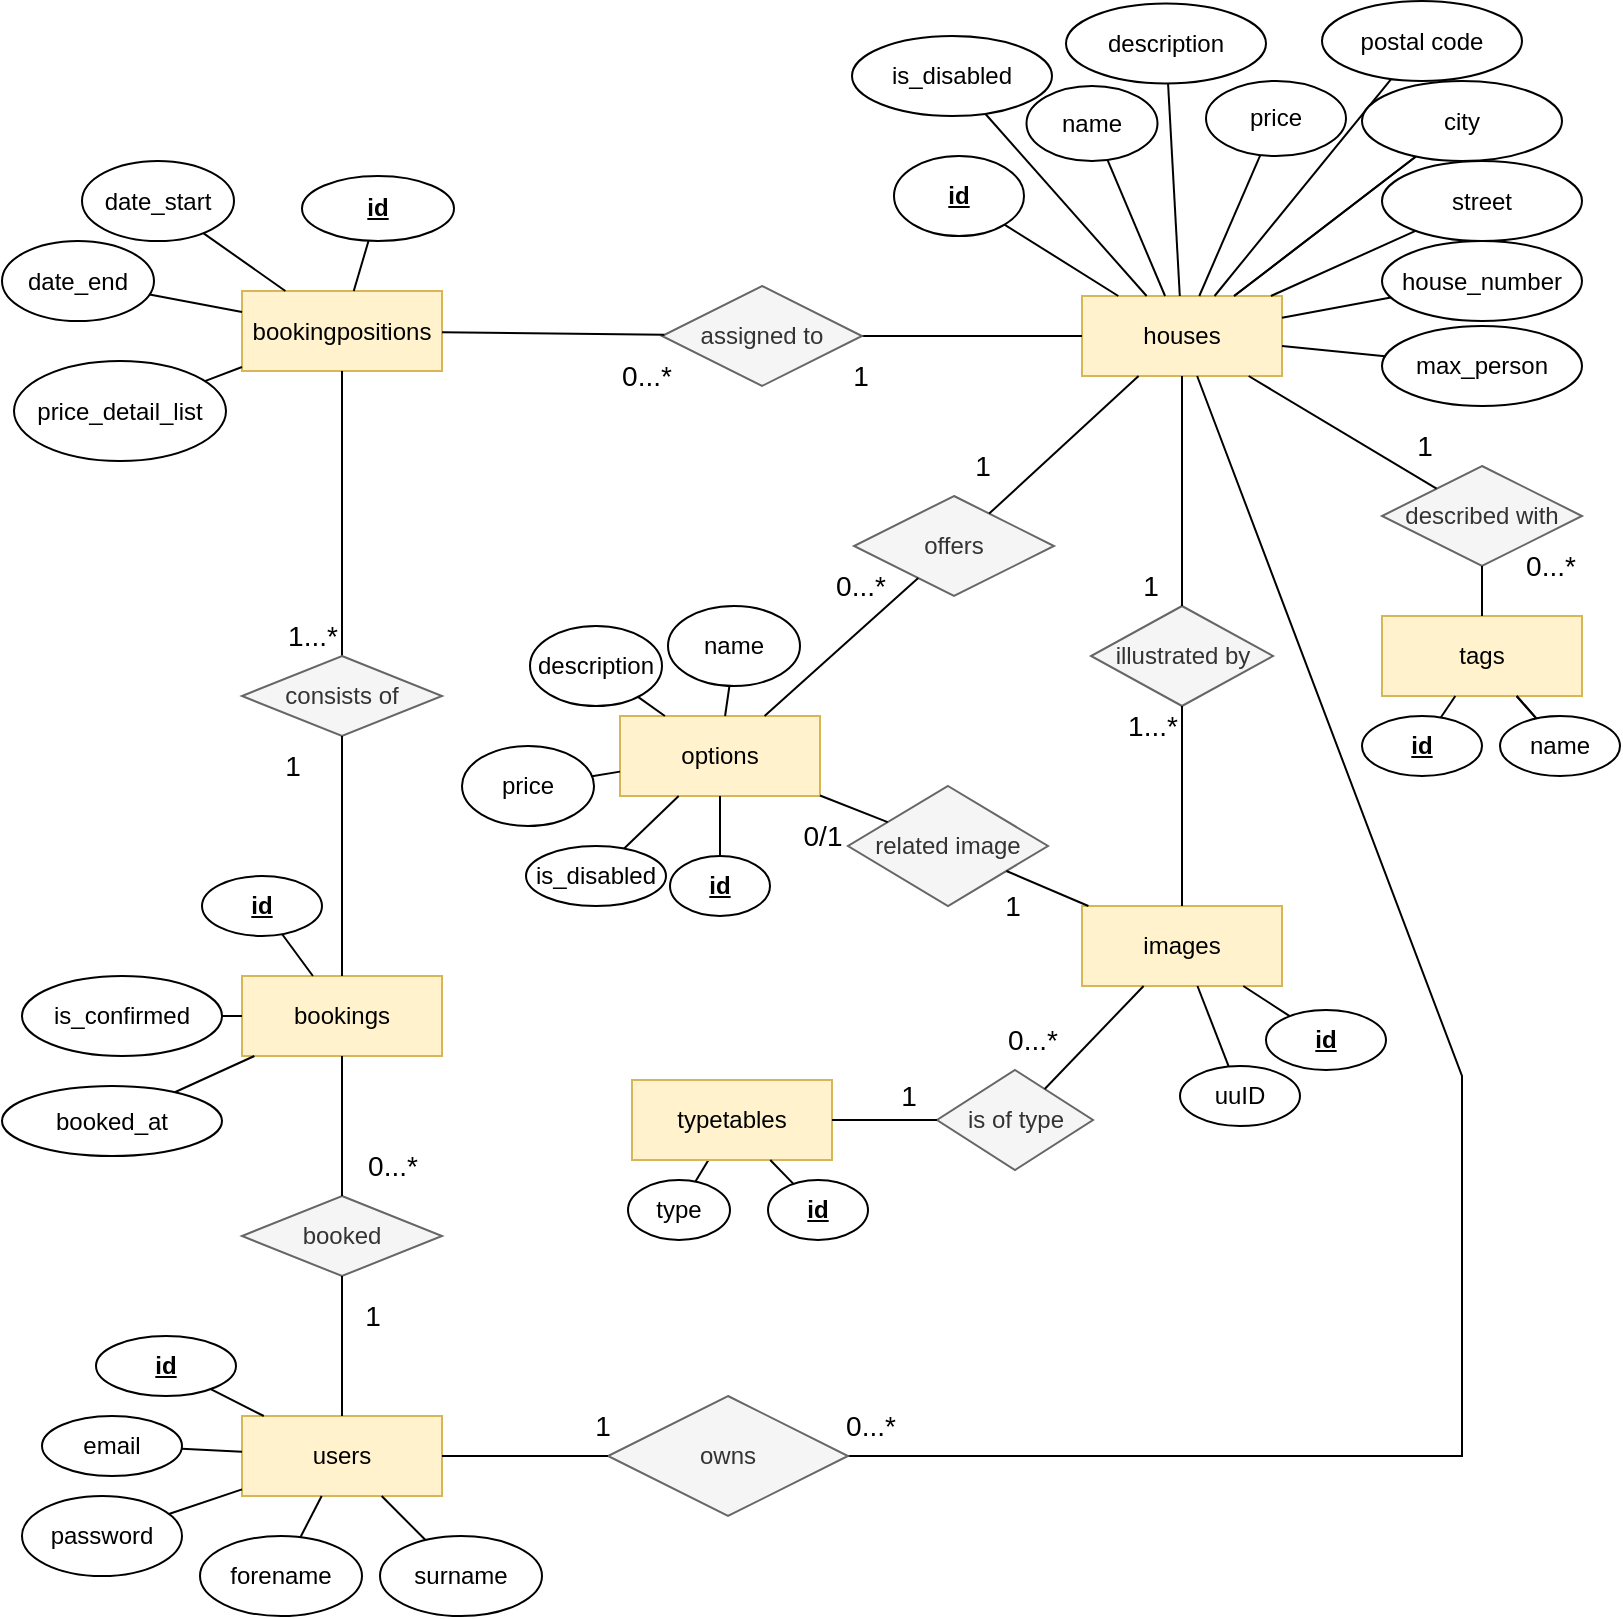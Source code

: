<mxfile version="22.1.2" type="device">
  <diagram name="Seite-1" id="OsifApjgYvvoh2VOSOsC">
    <mxGraphModel dx="1434" dy="836" grid="1" gridSize="10" guides="1" tooltips="1" connect="1" arrows="1" fold="1" page="1" pageScale="1" pageWidth="827" pageHeight="1169" math="0" shadow="0">
      <root>
        <mxCell id="0" />
        <mxCell id="1" parent="0" />
        <mxCell id="ab5W0s9qCHvpIZwfEwE3-1" value="users" style="whiteSpace=wrap;html=1;align=center;fillColor=#fff2cc;strokeColor=#d6b656;" parent="1" vertex="1">
          <mxGeometry x="130" y="730" width="100" height="40" as="geometry" />
        </mxCell>
        <mxCell id="ab5W0s9qCHvpIZwfEwE3-3" style="rounded=0;orthogonalLoop=1;jettySize=auto;html=1;endArrow=none;endFill=0;" parent="1" source="ab5W0s9qCHvpIZwfEwE3-2" target="ab5W0s9qCHvpIZwfEwE3-1" edge="1">
          <mxGeometry relative="1" as="geometry" />
        </mxCell>
        <mxCell id="ab5W0s9qCHvpIZwfEwE3-2" value="&lt;b&gt;&lt;u&gt;id&lt;br&gt;&lt;/u&gt;&lt;/b&gt;" style="ellipse;whiteSpace=wrap;html=1;align=center;" parent="1" vertex="1">
          <mxGeometry x="57" y="690" width="70" height="30" as="geometry" />
        </mxCell>
        <mxCell id="ab5W0s9qCHvpIZwfEwE3-4" style="rounded=0;orthogonalLoop=1;jettySize=auto;html=1;endArrow=none;endFill=0;" parent="1" source="ab5W0s9qCHvpIZwfEwE3-5" target="ab5W0s9qCHvpIZwfEwE3-1" edge="1">
          <mxGeometry relative="1" as="geometry">
            <mxPoint x="306" y="710" as="targetPoint" />
          </mxGeometry>
        </mxCell>
        <mxCell id="ab5W0s9qCHvpIZwfEwE3-5" value="email" style="ellipse;whiteSpace=wrap;html=1;align=center;" parent="1" vertex="1">
          <mxGeometry x="30" y="730" width="70" height="30" as="geometry" />
        </mxCell>
        <mxCell id="ab5W0s9qCHvpIZwfEwE3-8" style="rounded=0;orthogonalLoop=1;jettySize=auto;html=1;endArrow=none;endFill=0;" parent="1" source="ab5W0s9qCHvpIZwfEwE3-9" target="ab5W0s9qCHvpIZwfEwE3-1" edge="1">
          <mxGeometry relative="1" as="geometry">
            <mxPoint x="240" y="670" as="targetPoint" />
          </mxGeometry>
        </mxCell>
        <mxCell id="ab5W0s9qCHvpIZwfEwE3-9" value="password" style="ellipse;whiteSpace=wrap;html=1;align=center;" parent="1" vertex="1">
          <mxGeometry x="20" y="770" width="80" height="40" as="geometry" />
        </mxCell>
        <mxCell id="ab5W0s9qCHvpIZwfEwE3-10" style="rounded=0;orthogonalLoop=1;jettySize=auto;html=1;endArrow=none;endFill=0;" parent="1" source="ab5W0s9qCHvpIZwfEwE3-11" target="ab5W0s9qCHvpIZwfEwE3-1" edge="1">
          <mxGeometry relative="1" as="geometry">
            <mxPoint x="217" y="640" as="targetPoint" />
          </mxGeometry>
        </mxCell>
        <mxCell id="ab5W0s9qCHvpIZwfEwE3-11" value="forename" style="ellipse;whiteSpace=wrap;html=1;align=center;" parent="1" vertex="1">
          <mxGeometry x="109" y="790" width="81" height="40" as="geometry" />
        </mxCell>
        <mxCell id="ab5W0s9qCHvpIZwfEwE3-12" style="rounded=0;orthogonalLoop=1;jettySize=auto;html=1;endArrow=none;endFill=0;" parent="1" source="ab5W0s9qCHvpIZwfEwE3-13" target="ab5W0s9qCHvpIZwfEwE3-1" edge="1">
          <mxGeometry relative="1" as="geometry">
            <mxPoint x="117" y="640" as="targetPoint" />
          </mxGeometry>
        </mxCell>
        <mxCell id="ab5W0s9qCHvpIZwfEwE3-13" value="surname" style="ellipse;whiteSpace=wrap;html=1;align=center;" parent="1" vertex="1">
          <mxGeometry x="199" y="790" width="81" height="40" as="geometry" />
        </mxCell>
        <mxCell id="ab5W0s9qCHvpIZwfEwE3-16" value="tags" style="whiteSpace=wrap;html=1;align=center;fillColor=#fff2cc;strokeColor=#d6b656;" parent="1" vertex="1">
          <mxGeometry x="700" y="330" width="100" height="40" as="geometry" />
        </mxCell>
        <mxCell id="ab5W0s9qCHvpIZwfEwE3-17" style="rounded=0;orthogonalLoop=1;jettySize=auto;html=1;endArrow=none;endFill=0;" parent="1" source="ab5W0s9qCHvpIZwfEwE3-18" target="ab5W0s9qCHvpIZwfEwE3-16" edge="1">
          <mxGeometry relative="1" as="geometry">
            <mxPoint x="678.333" y="270" as="targetPoint" />
          </mxGeometry>
        </mxCell>
        <mxCell id="ab5W0s9qCHvpIZwfEwE3-18" value="&lt;b&gt;&lt;u&gt;id&lt;/u&gt;&lt;/b&gt;" style="ellipse;whiteSpace=wrap;html=1;align=center;" parent="1" vertex="1">
          <mxGeometry x="690" y="380" width="60" height="30" as="geometry" />
        </mxCell>
        <mxCell id="ab5W0s9qCHvpIZwfEwE3-21" style="rounded=0;orthogonalLoop=1;jettySize=auto;html=1;endArrow=none;endFill=0;" parent="1" source="ab5W0s9qCHvpIZwfEwE3-22" target="ab5W0s9qCHvpIZwfEwE3-16" edge="1">
          <mxGeometry relative="1" as="geometry">
            <mxPoint x="682" y="470" as="targetPoint" />
          </mxGeometry>
        </mxCell>
        <mxCell id="ab5W0s9qCHvpIZwfEwE3-23" value="bookings" style="whiteSpace=wrap;html=1;align=center;fillColor=#fff2cc;strokeColor=#d6b656;" parent="1" vertex="1">
          <mxGeometry x="130" y="510" width="100" height="40" as="geometry" />
        </mxCell>
        <mxCell id="ab5W0s9qCHvpIZwfEwE3-24" value="bookingpositions" style="whiteSpace=wrap;html=1;align=center;fillColor=#fff2cc;strokeColor=#d6b656;" parent="1" vertex="1">
          <mxGeometry x="130" y="167.5" width="100" height="40" as="geometry" />
        </mxCell>
        <mxCell id="ab5W0s9qCHvpIZwfEwE3-25" style="rounded=0;orthogonalLoop=1;jettySize=auto;html=1;endArrow=none;endFill=0;" parent="1" source="ab5W0s9qCHvpIZwfEwE3-26" target="ab5W0s9qCHvpIZwfEwE3-24" edge="1">
          <mxGeometry relative="1" as="geometry">
            <mxPoint x="50" y="187.5" as="targetPoint" />
          </mxGeometry>
        </mxCell>
        <mxCell id="ab5W0s9qCHvpIZwfEwE3-26" value="&lt;b&gt;&lt;u&gt;id&lt;/u&gt;&lt;/b&gt;" style="ellipse;whiteSpace=wrap;html=1;align=center;" parent="1" vertex="1">
          <mxGeometry x="160" y="110" width="76" height="32.5" as="geometry" />
        </mxCell>
        <mxCell id="ab5W0s9qCHvpIZwfEwE3-29" value="houses" style="whiteSpace=wrap;html=1;align=center;fillColor=#fff2cc;strokeColor=#d6b656;" parent="1" vertex="1">
          <mxGeometry x="550" y="170" width="100" height="40" as="geometry" />
        </mxCell>
        <mxCell id="ab5W0s9qCHvpIZwfEwE3-32" style="rounded=0;orthogonalLoop=1;jettySize=auto;html=1;endArrow=none;endFill=0;" parent="1" source="ab5W0s9qCHvpIZwfEwE3-33" target="ab5W0s9qCHvpIZwfEwE3-24" edge="1">
          <mxGeometry relative="1" as="geometry">
            <mxPoint x="264" y="97.5" as="targetPoint" />
          </mxGeometry>
        </mxCell>
        <mxCell id="ab5W0s9qCHvpIZwfEwE3-33" value="date_start" style="ellipse;whiteSpace=wrap;html=1;align=center;" parent="1" vertex="1">
          <mxGeometry x="50" y="102.5" width="76" height="40" as="geometry" />
        </mxCell>
        <mxCell id="ab5W0s9qCHvpIZwfEwE3-34" style="rounded=0;orthogonalLoop=1;jettySize=auto;html=1;endArrow=none;endFill=0;" parent="1" source="ab5W0s9qCHvpIZwfEwE3-35" target="ab5W0s9qCHvpIZwfEwE3-24" edge="1">
          <mxGeometry relative="1" as="geometry">
            <mxPoint x="204" y="37.5" as="targetPoint" />
          </mxGeometry>
        </mxCell>
        <mxCell id="ab5W0s9qCHvpIZwfEwE3-35" value="date_end" style="ellipse;whiteSpace=wrap;html=1;align=center;" parent="1" vertex="1">
          <mxGeometry x="10" y="142.5" width="76" height="40" as="geometry" />
        </mxCell>
        <mxCell id="ab5W0s9qCHvpIZwfEwE3-36" style="rounded=0;orthogonalLoop=1;jettySize=auto;html=1;endArrow=none;endFill=0;" parent="1" source="ab5W0s9qCHvpIZwfEwE3-37" target="ab5W0s9qCHvpIZwfEwE3-29" edge="1">
          <mxGeometry relative="1" as="geometry">
            <mxPoint x="551" y="325" as="targetPoint" />
          </mxGeometry>
        </mxCell>
        <mxCell id="ab5W0s9qCHvpIZwfEwE3-37" value="&lt;b&gt;&lt;u&gt;id&lt;/u&gt;&lt;/b&gt;" style="ellipse;whiteSpace=wrap;html=1;align=center;" parent="1" vertex="1">
          <mxGeometry x="456" y="100" width="65" height="40" as="geometry" />
        </mxCell>
        <mxCell id="ab5W0s9qCHvpIZwfEwE3-38" style="rounded=0;orthogonalLoop=1;jettySize=auto;html=1;endArrow=none;endFill=0;" parent="1" source="ab5W0s9qCHvpIZwfEwE3-39" target="ab5W0s9qCHvpIZwfEwE3-29" edge="1">
          <mxGeometry relative="1" as="geometry">
            <mxPoint x="571" y="317.5" as="targetPoint" />
          </mxGeometry>
        </mxCell>
        <mxCell id="ab5W0s9qCHvpIZwfEwE3-39" value="description" style="ellipse;whiteSpace=wrap;html=1;align=center;" parent="1" vertex="1">
          <mxGeometry x="542" y="23.75" width="100" height="40" as="geometry" />
        </mxCell>
        <mxCell id="ab5W0s9qCHvpIZwfEwE3-40" style="rounded=0;orthogonalLoop=1;jettySize=auto;html=1;endArrow=none;endFill=0;" parent="1" source="ab5W0s9qCHvpIZwfEwE3-41" target="ab5W0s9qCHvpIZwfEwE3-29" edge="1">
          <mxGeometry relative="1" as="geometry">
            <mxPoint x="610" y="305" as="targetPoint" />
          </mxGeometry>
        </mxCell>
        <mxCell id="ab5W0s9qCHvpIZwfEwE3-41" value="price" style="ellipse;whiteSpace=wrap;html=1;align=center;" parent="1" vertex="1">
          <mxGeometry x="612" y="62.5" width="70" height="37.5" as="geometry" />
        </mxCell>
        <mxCell id="ab5W0s9qCHvpIZwfEwE3-42" style="rounded=0;orthogonalLoop=1;jettySize=auto;html=1;endArrow=none;endFill=0;" parent="1" source="ab5W0s9qCHvpIZwfEwE3-43" target="ab5W0s9qCHvpIZwfEwE3-29" edge="1">
          <mxGeometry relative="1" as="geometry">
            <mxPoint x="660" y="305" as="targetPoint" />
          </mxGeometry>
        </mxCell>
        <mxCell id="ab5W0s9qCHvpIZwfEwE3-53" style="rounded=0;orthogonalLoop=1;jettySize=auto;html=1;endArrow=none;endFill=0;" parent="1" source="ab5W0s9qCHvpIZwfEwE3-44" target="ab5W0s9qCHvpIZwfEwE3-29" edge="1">
          <mxGeometry relative="1" as="geometry">
            <Array as="points">
              <mxPoint x="740" y="750" />
              <mxPoint x="740" y="560" />
            </Array>
          </mxGeometry>
        </mxCell>
        <mxCell id="ab5W0s9qCHvpIZwfEwE3-44" value="owns" style="shape=rhombus;perimeter=rhombusPerimeter;whiteSpace=wrap;html=1;align=center;fillColor=#f5f5f5;strokeColor=#666666;fontColor=#333333;" parent="1" vertex="1">
          <mxGeometry x="313" y="720" width="120" height="60" as="geometry" />
        </mxCell>
        <mxCell id="ab5W0s9qCHvpIZwfEwE3-45" style="rounded=0;orthogonalLoop=1;jettySize=auto;html=1;endArrow=none;endFill=0;" parent="1" source="ab5W0s9qCHvpIZwfEwE3-46" target="ab5W0s9qCHvpIZwfEwE3-29" edge="1">
          <mxGeometry relative="1" as="geometry">
            <mxPoint x="630" y="330" as="targetPoint" />
          </mxGeometry>
        </mxCell>
        <mxCell id="ab5W0s9qCHvpIZwfEwE3-46" value="street" style="ellipse;whiteSpace=wrap;html=1;align=center;" parent="1" vertex="1">
          <mxGeometry x="700" y="102.5" width="100" height="40" as="geometry" />
        </mxCell>
        <mxCell id="ab5W0s9qCHvpIZwfEwE3-47" style="rounded=0;orthogonalLoop=1;jettySize=auto;html=1;endArrow=none;endFill=0;" parent="1" source="ab5W0s9qCHvpIZwfEwE3-43" target="ab5W0s9qCHvpIZwfEwE3-29" edge="1">
          <mxGeometry relative="1" as="geometry">
            <mxPoint x="570" y="350" as="targetPoint" />
          </mxGeometry>
        </mxCell>
        <mxCell id="ab5W0s9qCHvpIZwfEwE3-48" value="house_number" style="ellipse;whiteSpace=wrap;html=1;align=center;" parent="1" vertex="1">
          <mxGeometry x="700" y="142.5" width="100" height="40" as="geometry" />
        </mxCell>
        <mxCell id="ab5W0s9qCHvpIZwfEwE3-49" style="rounded=0;orthogonalLoop=1;jettySize=auto;html=1;endArrow=none;endFill=0;" parent="1" source="ab5W0s9qCHvpIZwfEwE3-50" target="ab5W0s9qCHvpIZwfEwE3-29" edge="1">
          <mxGeometry relative="1" as="geometry">
            <mxPoint x="520" y="320" as="targetPoint" />
          </mxGeometry>
        </mxCell>
        <mxCell id="ab5W0s9qCHvpIZwfEwE3-50" value="postal code" style="ellipse;whiteSpace=wrap;html=1;align=center;" parent="1" vertex="1">
          <mxGeometry x="670" y="22.5" width="100" height="40" as="geometry" />
        </mxCell>
        <mxCell id="ab5W0s9qCHvpIZwfEwE3-51" style="rounded=0;orthogonalLoop=1;jettySize=auto;html=1;endArrow=none;endFill=0;" parent="1" source="ab5W0s9qCHvpIZwfEwE3-52" target="ab5W0s9qCHvpIZwfEwE3-29" edge="1">
          <mxGeometry relative="1" as="geometry">
            <mxPoint x="660" y="130" as="targetPoint" />
          </mxGeometry>
        </mxCell>
        <mxCell id="ab5W0s9qCHvpIZwfEwE3-52" value="name" style="ellipse;whiteSpace=wrap;html=1;align=center;" parent="1" vertex="1">
          <mxGeometry x="522.25" y="65" width="65.5" height="37.5" as="geometry" />
        </mxCell>
        <mxCell id="ab5W0s9qCHvpIZwfEwE3-54" style="rounded=0;orthogonalLoop=1;jettySize=auto;html=1;endArrow=none;endFill=0;" parent="1" source="ab5W0s9qCHvpIZwfEwE3-1" target="ab5W0s9qCHvpIZwfEwE3-44" edge="1">
          <mxGeometry relative="1" as="geometry">
            <mxPoint x="314" y="749" as="sourcePoint" />
            <mxPoint x="438" y="610" as="targetPoint" />
          </mxGeometry>
        </mxCell>
        <mxCell id="ab5W0s9qCHvpIZwfEwE3-56" style="rounded=0;orthogonalLoop=1;jettySize=auto;html=1;endArrow=none;endFill=0;" parent="1" source="ab5W0s9qCHvpIZwfEwE3-55" target="ab5W0s9qCHvpIZwfEwE3-29" edge="1">
          <mxGeometry relative="1" as="geometry" />
        </mxCell>
        <mxCell id="ab5W0s9qCHvpIZwfEwE3-55" value="assigned to" style="shape=rhombus;perimeter=rhombusPerimeter;whiteSpace=wrap;html=1;align=center;fillColor=#f5f5f5;strokeColor=#666666;fontColor=#333333;" parent="1" vertex="1">
          <mxGeometry x="340" y="165" width="100" height="50" as="geometry" />
        </mxCell>
        <mxCell id="ab5W0s9qCHvpIZwfEwE3-57" style="rounded=0;orthogonalLoop=1;jettySize=auto;html=1;endArrow=none;endFill=0;" parent="1" source="ab5W0s9qCHvpIZwfEwE3-24" target="ab5W0s9qCHvpIZwfEwE3-55" edge="1">
          <mxGeometry relative="1" as="geometry">
            <mxPoint x="-96" y="330" as="sourcePoint" />
            <mxPoint x="191" y="195" as="targetPoint" />
          </mxGeometry>
        </mxCell>
        <mxCell id="ab5W0s9qCHvpIZwfEwE3-58" value="described with" style="shape=rhombus;perimeter=rhombusPerimeter;whiteSpace=wrap;html=1;align=center;fillColor=#f5f5f5;fontColor=#333333;strokeColor=#666666;" parent="1" vertex="1">
          <mxGeometry x="700" y="255" width="100" height="50" as="geometry" />
        </mxCell>
        <mxCell id="ab5W0s9qCHvpIZwfEwE3-59" style="rounded=0;orthogonalLoop=1;jettySize=auto;html=1;endArrow=none;endFill=0;" parent="1" source="ab5W0s9qCHvpIZwfEwE3-58" target="ab5W0s9qCHvpIZwfEwE3-29" edge="1">
          <mxGeometry relative="1" as="geometry">
            <mxPoint x="494.5" y="432" as="sourcePoint" />
            <mxPoint x="505.5" y="330" as="targetPoint" />
          </mxGeometry>
        </mxCell>
        <mxCell id="ab5W0s9qCHvpIZwfEwE3-60" style="rounded=0;orthogonalLoop=1;jettySize=auto;html=1;endArrow=none;endFill=0;" parent="1" source="ab5W0s9qCHvpIZwfEwE3-58" target="ab5W0s9qCHvpIZwfEwE3-16" edge="1">
          <mxGeometry relative="1" as="geometry">
            <mxPoint x="657" y="287" as="sourcePoint" />
            <mxPoint x="631" y="240" as="targetPoint" />
          </mxGeometry>
        </mxCell>
        <mxCell id="ab5W0s9qCHvpIZwfEwE3-61" value="" style="rounded=0;orthogonalLoop=1;jettySize=auto;html=1;endArrow=none;endFill=0;" parent="1" source="ab5W0s9qCHvpIZwfEwE3-48" target="ab5W0s9qCHvpIZwfEwE3-29" edge="1">
          <mxGeometry relative="1" as="geometry">
            <mxPoint x="629" y="190" as="targetPoint" />
            <mxPoint x="733" y="79" as="sourcePoint" />
          </mxGeometry>
        </mxCell>
        <mxCell id="ab5W0s9qCHvpIZwfEwE3-43" value="city" style="ellipse;whiteSpace=wrap;html=1;align=center;" parent="1" vertex="1">
          <mxGeometry x="690" y="62.5" width="100" height="40" as="geometry" />
        </mxCell>
        <mxCell id="ab5W0s9qCHvpIZwfEwE3-63" style="rounded=0;orthogonalLoop=1;jettySize=auto;html=1;endArrow=none;endFill=0;" parent="1" source="ab5W0s9qCHvpIZwfEwE3-62" target="ab5W0s9qCHvpIZwfEwE3-24" edge="1">
          <mxGeometry relative="1" as="geometry" />
        </mxCell>
        <mxCell id="ab5W0s9qCHvpIZwfEwE3-62" value="consists of" style="shape=rhombus;perimeter=rhombusPerimeter;whiteSpace=wrap;html=1;align=center;fillColor=#f5f5f5;strokeColor=#666666;fontColor=#333333;" parent="1" vertex="1">
          <mxGeometry x="130" y="350" width="100" height="40" as="geometry" />
        </mxCell>
        <mxCell id="ab5W0s9qCHvpIZwfEwE3-64" style="rounded=0;orthogonalLoop=1;jettySize=auto;html=1;endArrow=none;endFill=0;" parent="1" source="ab5W0s9qCHvpIZwfEwE3-23" target="ab5W0s9qCHvpIZwfEwE3-62" edge="1">
          <mxGeometry relative="1" as="geometry">
            <mxPoint x="183" y="143" as="sourcePoint" />
            <mxPoint x="159" y="48" as="targetPoint" />
          </mxGeometry>
        </mxCell>
        <mxCell id="ab5W0s9qCHvpIZwfEwE3-65" style="rounded=0;orthogonalLoop=1;jettySize=auto;html=1;endArrow=none;endFill=0;" parent="1" source="ab5W0s9qCHvpIZwfEwE3-81" target="ab5W0s9qCHvpIZwfEwE3-23" edge="1">
          <mxGeometry relative="1" as="geometry">
            <mxPoint x="13" y="238" as="targetPoint" />
            <mxPoint x="150.09" y="489.126" as="sourcePoint" />
          </mxGeometry>
        </mxCell>
        <mxCell id="ab5W0s9qCHvpIZwfEwE3-67" value="booked" style="shape=rhombus;perimeter=rhombusPerimeter;whiteSpace=wrap;html=1;align=center;fillColor=#f5f5f5;strokeColor=#666666;fontColor=#333333;" parent="1" vertex="1">
          <mxGeometry x="130" y="620" width="100" height="40" as="geometry" />
        </mxCell>
        <mxCell id="ab5W0s9qCHvpIZwfEwE3-69" style="rounded=0;orthogonalLoop=1;jettySize=auto;html=1;endArrow=none;endFill=0;" parent="1" source="ab5W0s9qCHvpIZwfEwE3-23" target="ab5W0s9qCHvpIZwfEwE3-67" edge="1">
          <mxGeometry relative="1" as="geometry">
            <mxPoint x="180" y="360" as="sourcePoint" />
            <mxPoint x="218" y="284" as="targetPoint" />
          </mxGeometry>
        </mxCell>
        <mxCell id="ab5W0s9qCHvpIZwfEwE3-70" style="rounded=0;orthogonalLoop=1;jettySize=auto;html=1;endArrow=none;endFill=0;" parent="1" source="ab5W0s9qCHvpIZwfEwE3-1" target="ab5W0s9qCHvpIZwfEwE3-67" edge="1">
          <mxGeometry relative="1" as="geometry">
            <mxPoint x="168" y="270" as="sourcePoint" />
            <mxPoint x="153" y="412" as="targetPoint" />
          </mxGeometry>
        </mxCell>
        <mxCell id="ab5W0s9qCHvpIZwfEwE3-81" value="&lt;b&gt;&lt;u&gt;id&lt;/u&gt;&lt;/b&gt;" style="ellipse;whiteSpace=wrap;html=1;align=center;" parent="1" vertex="1">
          <mxGeometry x="110" y="460" width="60" height="30" as="geometry" />
        </mxCell>
        <mxCell id="ab5W0s9qCHvpIZwfEwE3-82" value="images" style="whiteSpace=wrap;html=1;align=center;fillColor=#fff2cc;strokeColor=#d6b656;" parent="1" vertex="1">
          <mxGeometry x="550" y="475" width="100" height="40" as="geometry" />
        </mxCell>
        <mxCell id="ab5W0s9qCHvpIZwfEwE3-83" style="rounded=0;orthogonalLoop=1;jettySize=auto;html=1;endArrow=none;endFill=0;" parent="1" source="ab5W0s9qCHvpIZwfEwE3-84" target="ab5W0s9qCHvpIZwfEwE3-82" edge="1">
          <mxGeometry relative="1" as="geometry">
            <mxPoint x="374" y="250" as="targetPoint" />
            <mxPoint x="359.09" y="229.126" as="sourcePoint" />
          </mxGeometry>
        </mxCell>
        <mxCell id="ab5W0s9qCHvpIZwfEwE3-84" value="&lt;b&gt;&lt;u&gt;id&lt;/u&gt;&lt;/b&gt;" style="ellipse;whiteSpace=wrap;html=1;align=center;" parent="1" vertex="1">
          <mxGeometry x="642" y="527" width="60" height="30" as="geometry" />
        </mxCell>
        <mxCell id="ab5W0s9qCHvpIZwfEwE3-89" value="illustrated by" style="shape=rhombus;perimeter=rhombusPerimeter;whiteSpace=wrap;html=1;align=center;fillColor=#f5f5f5;strokeColor=#666666;fontColor=#333333;" parent="1" vertex="1">
          <mxGeometry x="554.5" y="325" width="91" height="50" as="geometry" />
        </mxCell>
        <mxCell id="ab5W0s9qCHvpIZwfEwE3-90" style="rounded=0;orthogonalLoop=1;jettySize=auto;html=1;endArrow=none;endFill=0;" parent="1" source="ab5W0s9qCHvpIZwfEwE3-89" target="ab5W0s9qCHvpIZwfEwE3-29" edge="1">
          <mxGeometry relative="1" as="geometry">
            <mxPoint x="230" y="610" as="sourcePoint" />
            <mxPoint x="230" y="490" as="targetPoint" />
          </mxGeometry>
        </mxCell>
        <mxCell id="ab5W0s9qCHvpIZwfEwE3-91" style="rounded=0;orthogonalLoop=1;jettySize=auto;html=1;endArrow=none;endFill=0;" parent="1" source="ab5W0s9qCHvpIZwfEwE3-82" target="ab5W0s9qCHvpIZwfEwE3-89" edge="1">
          <mxGeometry relative="1" as="geometry">
            <mxPoint x="239" y="650" as="sourcePoint" />
            <mxPoint x="239" y="530" as="targetPoint" />
          </mxGeometry>
        </mxCell>
        <mxCell id="ab5W0s9qCHvpIZwfEwE3-92" style="rounded=0;orthogonalLoop=1;jettySize=auto;html=1;endArrow=none;endFill=0;" parent="1" source="ab5W0s9qCHvpIZwfEwE3-93" target="ab5W0s9qCHvpIZwfEwE3-23" edge="1">
          <mxGeometry relative="1" as="geometry">
            <mxPoint x="84" y="64.5" as="targetPoint" />
          </mxGeometry>
        </mxCell>
        <mxCell id="ab5W0s9qCHvpIZwfEwE3-93" value="is_confirmed" style="ellipse;whiteSpace=wrap;html=1;align=center;" parent="1" vertex="1">
          <mxGeometry x="20" y="510" width="100" height="40" as="geometry" />
        </mxCell>
        <mxCell id="ab5W0s9qCHvpIZwfEwE3-94" style="rounded=0;orthogonalLoop=1;jettySize=auto;html=1;endArrow=none;endFill=0;" parent="1" source="ab5W0s9qCHvpIZwfEwE3-22" target="ab5W0s9qCHvpIZwfEwE3-16" edge="1">
          <mxGeometry relative="1" as="geometry">
            <mxPoint x="758" y="470" as="targetPoint" />
          </mxGeometry>
        </mxCell>
        <mxCell id="ab5W0s9qCHvpIZwfEwE3-22" value="name" style="ellipse;whiteSpace=wrap;html=1;align=center;" parent="1" vertex="1">
          <mxGeometry x="759" y="380" width="60" height="30" as="geometry" />
        </mxCell>
        <mxCell id="ab5W0s9qCHvpIZwfEwE3-106" style="rounded=0;orthogonalLoop=1;jettySize=auto;html=1;endArrow=none;endFill=0;" parent="1" source="ab5W0s9qCHvpIZwfEwE3-107" target="ab5W0s9qCHvpIZwfEwE3-23" edge="1">
          <mxGeometry relative="1" as="geometry">
            <mxPoint x="102" y="87" as="targetPoint" />
          </mxGeometry>
        </mxCell>
        <mxCell id="ab5W0s9qCHvpIZwfEwE3-107" value="booked_at" style="ellipse;whiteSpace=wrap;html=1;align=center;" parent="1" vertex="1">
          <mxGeometry x="10" y="565" width="110" height="35" as="geometry" />
        </mxCell>
        <mxCell id="ab5W0s9qCHvpIZwfEwE3-112" value="is_disabled" style="ellipse;whiteSpace=wrap;html=1;align=center;" parent="1" vertex="1">
          <mxGeometry x="435" y="40" width="100" height="40" as="geometry" />
        </mxCell>
        <mxCell id="ab5W0s9qCHvpIZwfEwE3-113" value="" style="rounded=0;orthogonalLoop=1;jettySize=auto;html=1;endArrow=none;endFill=0;" parent="1" source="ab5W0s9qCHvpIZwfEwE3-112" target="ab5W0s9qCHvpIZwfEwE3-29" edge="1">
          <mxGeometry relative="1" as="geometry">
            <mxPoint x="665" y="238.5" as="targetPoint" />
            <mxPoint x="748" y="136.5" as="sourcePoint" />
          </mxGeometry>
        </mxCell>
        <mxCell id="3T7cJo7FmOZhtldxoi6--1" value="options" style="whiteSpace=wrap;html=1;align=center;fillColor=#fff2cc;strokeColor=#d6b656;" parent="1" vertex="1">
          <mxGeometry x="319" y="380" width="100" height="40" as="geometry" />
        </mxCell>
        <mxCell id="3T7cJo7FmOZhtldxoi6--2" value="is_disabled" style="ellipse;whiteSpace=wrap;html=1;align=center;" parent="1" vertex="1">
          <mxGeometry x="272" y="445" width="70" height="30" as="geometry" />
        </mxCell>
        <mxCell id="3T7cJo7FmOZhtldxoi6--3" value="" style="rounded=0;orthogonalLoop=1;jettySize=auto;html=1;endArrow=none;endFill=0;" parent="1" source="3T7cJo7FmOZhtldxoi6--2" target="3T7cJo7FmOZhtldxoi6--1" edge="1">
          <mxGeometry relative="1" as="geometry">
            <mxPoint x="273" y="565" as="targetPoint" />
            <mxPoint x="381" y="525" as="sourcePoint" />
          </mxGeometry>
        </mxCell>
        <mxCell id="3T7cJo7FmOZhtldxoi6--10" style="rounded=0;orthogonalLoop=1;jettySize=auto;html=1;endArrow=none;endFill=0;" parent="1" source="3T7cJo7FmOZhtldxoi6--11" target="ab5W0s9qCHvpIZwfEwE3-24" edge="1">
          <mxGeometry relative="1" as="geometry">
            <mxPoint x="213" y="320" as="targetPoint" />
          </mxGeometry>
        </mxCell>
        <mxCell id="3T7cJo7FmOZhtldxoi6--11" value="price_detail_list" style="ellipse;whiteSpace=wrap;html=1;align=center;" parent="1" vertex="1">
          <mxGeometry x="16" y="202.5" width="106" height="50" as="geometry" />
        </mxCell>
        <mxCell id="3T7cJo7FmOZhtldxoi6--13" style="rounded=0;orthogonalLoop=1;jettySize=auto;html=1;endArrow=none;endFill=0;" parent="1" source="3T7cJo7FmOZhtldxoi6--12" target="3T7cJo7FmOZhtldxoi6--21" edge="1">
          <mxGeometry relative="1" as="geometry" />
        </mxCell>
        <mxCell id="3T7cJo7FmOZhtldxoi6--12" value="type" style="ellipse;whiteSpace=wrap;html=1;align=center;" parent="1" vertex="1">
          <mxGeometry x="323" y="612" width="51" height="30" as="geometry" />
        </mxCell>
        <mxCell id="3T7cJo7FmOZhtldxoi6--16" style="rounded=0;orthogonalLoop=1;jettySize=auto;html=1;endArrow=none;endFill=0;" parent="1" source="3T7cJo7FmOZhtldxoi6--17" target="ab5W0s9qCHvpIZwfEwE3-82" edge="1">
          <mxGeometry relative="1" as="geometry">
            <mxPoint x="236" y="322.5" as="targetPoint" />
          </mxGeometry>
        </mxCell>
        <mxCell id="3T7cJo7FmOZhtldxoi6--17" value="uuID" style="ellipse;whiteSpace=wrap;html=1;align=center;" parent="1" vertex="1">
          <mxGeometry x="599" y="555" width="60" height="30" as="geometry" />
        </mxCell>
        <mxCell id="3T7cJo7FmOZhtldxoi6--21" value="typetables" style="whiteSpace=wrap;html=1;align=center;fillColor=#fff2cc;strokeColor=#d6b656;" parent="1" vertex="1">
          <mxGeometry x="325" y="562" width="100" height="40" as="geometry" />
        </mxCell>
        <mxCell id="3T7cJo7FmOZhtldxoi6--23" value="is of type" style="shape=rhombus;perimeter=rhombusPerimeter;whiteSpace=wrap;html=1;align=center;fillColor=#f5f5f5;strokeColor=#666666;fontColor=#333333;" parent="1" vertex="1">
          <mxGeometry x="477.5" y="557" width="78" height="50" as="geometry" />
        </mxCell>
        <mxCell id="3T7cJo7FmOZhtldxoi6--24" style="rounded=0;orthogonalLoop=1;jettySize=auto;html=1;endArrow=none;endFill=0;" parent="1" source="3T7cJo7FmOZhtldxoi6--25" target="3T7cJo7FmOZhtldxoi6--21" edge="1">
          <mxGeometry relative="1" as="geometry">
            <mxPoint x="430" y="492" as="targetPoint" />
          </mxGeometry>
        </mxCell>
        <mxCell id="3T7cJo7FmOZhtldxoi6--25" value="&lt;b&gt;&lt;u&gt;id&lt;/u&gt;&lt;/b&gt;" style="ellipse;whiteSpace=wrap;html=1;align=center;" parent="1" vertex="1">
          <mxGeometry x="393" y="612" width="50" height="30" as="geometry" />
        </mxCell>
        <mxCell id="3T7cJo7FmOZhtldxoi6--29" style="rounded=0;orthogonalLoop=1;jettySize=auto;html=1;endArrow=none;endFill=0;" parent="1" source="3T7cJo7FmOZhtldxoi6--23" target="3T7cJo7FmOZhtldxoi6--21" edge="1">
          <mxGeometry relative="1" as="geometry">
            <mxPoint x="502" y="642" as="targetPoint" />
            <mxPoint x="521" y="633" as="sourcePoint" />
          </mxGeometry>
        </mxCell>
        <mxCell id="3T7cJo7FmOZhtldxoi6--30" style="rounded=0;orthogonalLoop=1;jettySize=auto;html=1;endArrow=none;endFill=0;" parent="1" source="ab5W0s9qCHvpIZwfEwE3-82" target="3T7cJo7FmOZhtldxoi6--23" edge="1">
          <mxGeometry relative="1" as="geometry">
            <mxPoint x="343" y="530" as="targetPoint" />
            <mxPoint x="306" y="485" as="sourcePoint" />
          </mxGeometry>
        </mxCell>
        <mxCell id="3T7cJo7FmOZhtldxoi6--32" value="related image" style="shape=rhombus;perimeter=rhombusPerimeter;whiteSpace=wrap;html=1;align=center;fillColor=#f5f5f5;strokeColor=#666666;fontColor=#333333;" parent="1" vertex="1">
          <mxGeometry x="433" y="415" width="100" height="60" as="geometry" />
        </mxCell>
        <mxCell id="3T7cJo7FmOZhtldxoi6--33" style="rounded=0;orthogonalLoop=1;jettySize=auto;html=1;endArrow=none;endFill=0;" parent="1" source="3T7cJo7FmOZhtldxoi6--32" target="3T7cJo7FmOZhtldxoi6--1" edge="1">
          <mxGeometry relative="1" as="geometry">
            <mxPoint x="656.401" y="575" as="targetPoint" />
            <mxPoint x="705.29" y="633.5" as="sourcePoint" />
          </mxGeometry>
        </mxCell>
        <mxCell id="3T7cJo7FmOZhtldxoi6--34" style="rounded=0;orthogonalLoop=1;jettySize=auto;html=1;endArrow=none;endFill=0;" parent="1" source="ab5W0s9qCHvpIZwfEwE3-82" target="3T7cJo7FmOZhtldxoi6--32" edge="1">
          <mxGeometry relative="1" as="geometry">
            <mxPoint x="628.29" y="527.5" as="targetPoint" />
            <mxPoint x="490.0" y="320" as="sourcePoint" />
          </mxGeometry>
        </mxCell>
        <mxCell id="3T7cJo7FmOZhtldxoi6--35" style="rounded=0;orthogonalLoop=1;jettySize=auto;html=1;endArrow=none;endFill=0;" parent="1" source="3T7cJo7FmOZhtldxoi6--36" target="3T7cJo7FmOZhtldxoi6--1" edge="1">
          <mxGeometry relative="1" as="geometry">
            <mxPoint x="422" y="530" as="targetPoint" />
          </mxGeometry>
        </mxCell>
        <mxCell id="3T7cJo7FmOZhtldxoi6--36" value="name" style="ellipse;whiteSpace=wrap;html=1;align=center;" parent="1" vertex="1">
          <mxGeometry x="343" y="325" width="66" height="40" as="geometry" />
        </mxCell>
        <mxCell id="3T7cJo7FmOZhtldxoi6--37" style="rounded=0;orthogonalLoop=1;jettySize=auto;html=1;endArrow=none;endFill=0;" parent="1" source="3T7cJo7FmOZhtldxoi6--38" target="3T7cJo7FmOZhtldxoi6--1" edge="1">
          <mxGeometry relative="1" as="geometry">
            <mxPoint x="444" y="600" as="targetPoint" />
          </mxGeometry>
        </mxCell>
        <mxCell id="3T7cJo7FmOZhtldxoi6--38" value="price" style="ellipse;whiteSpace=wrap;html=1;align=center;" parent="1" vertex="1">
          <mxGeometry x="240" y="395" width="66" height="40" as="geometry" />
        </mxCell>
        <mxCell id="3T7cJo7FmOZhtldxoi6--39" style="rounded=0;orthogonalLoop=1;jettySize=auto;html=1;endArrow=none;endFill=0;" parent="1" source="3T7cJo7FmOZhtldxoi6--40" target="3T7cJo7FmOZhtldxoi6--1" edge="1">
          <mxGeometry relative="1" as="geometry">
            <mxPoint x="434" y="597" as="targetPoint" />
          </mxGeometry>
        </mxCell>
        <mxCell id="3T7cJo7FmOZhtldxoi6--40" value="description" style="ellipse;whiteSpace=wrap;html=1;align=center;" parent="1" vertex="1">
          <mxGeometry x="274" y="335" width="66" height="40" as="geometry" />
        </mxCell>
        <mxCell id="D0U0qlArmKWDQ3RE8Xp4-1" value="&lt;font style=&quot;font-size: 14px;&quot;&gt;0...*&lt;/font&gt;" style="text;html=1;align=center;verticalAlign=middle;resizable=0;points=[];autosize=1;strokeColor=none;fillColor=none;fontSize=14;" parent="1" vertex="1">
          <mxGeometry x="419" y="720" width="50" height="30" as="geometry" />
        </mxCell>
        <mxCell id="D0U0qlArmKWDQ3RE8Xp4-2" value="&lt;font style=&quot;font-size: 14px;&quot;&gt;1&lt;/font&gt;" style="text;html=1;align=center;verticalAlign=middle;resizable=0;points=[];autosize=1;strokeColor=none;fillColor=none;fontSize=14;" parent="1" vertex="1">
          <mxGeometry x="295" y="720" width="30" height="30" as="geometry" />
        </mxCell>
        <mxCell id="D0U0qlArmKWDQ3RE8Xp4-3" value="&lt;font style=&quot;font-size: 14px;&quot;&gt;1&lt;/font&gt;" style="text;html=1;align=center;verticalAlign=middle;resizable=0;points=[];autosize=1;strokeColor=none;fillColor=none;fontSize=14;" parent="1" vertex="1">
          <mxGeometry x="424" y="195" width="30" height="30" as="geometry" />
        </mxCell>
        <mxCell id="D0U0qlArmKWDQ3RE8Xp4-4" value="&lt;font style=&quot;font-size: 14px;&quot;&gt;0...*&lt;/font&gt;" style="text;html=1;align=center;verticalAlign=middle;resizable=0;points=[];autosize=1;strokeColor=none;fillColor=none;fontSize=14;" parent="1" vertex="1">
          <mxGeometry x="307" y="195" width="50" height="30" as="geometry" />
        </mxCell>
        <mxCell id="D0U0qlArmKWDQ3RE8Xp4-5" value="&lt;font style=&quot;font-size: 14px;&quot;&gt;1...*&lt;/font&gt;" style="text;html=1;align=center;verticalAlign=middle;resizable=0;points=[];autosize=1;strokeColor=none;fillColor=none;fontSize=14;" parent="1" vertex="1">
          <mxGeometry x="140" y="325" width="50" height="30" as="geometry" />
        </mxCell>
        <mxCell id="D0U0qlArmKWDQ3RE8Xp4-6" value="&lt;font style=&quot;font-size: 14px;&quot;&gt;1&lt;/font&gt;" style="text;html=1;align=center;verticalAlign=middle;resizable=0;points=[];autosize=1;strokeColor=none;fillColor=none;fontSize=14;" parent="1" vertex="1">
          <mxGeometry x="140" y="390" width="30" height="30" as="geometry" />
        </mxCell>
        <mxCell id="D0U0qlArmKWDQ3RE8Xp4-7" value="&lt;font style=&quot;font-size: 14px;&quot;&gt;1&lt;/font&gt;" style="text;html=1;align=center;verticalAlign=middle;resizable=0;points=[];autosize=1;strokeColor=none;fillColor=none;fontSize=14;" parent="1" vertex="1">
          <mxGeometry x="180" y="665" width="30" height="30" as="geometry" />
        </mxCell>
        <mxCell id="D0U0qlArmKWDQ3RE8Xp4-8" value="&lt;font style=&quot;font-size: 14px;&quot;&gt;0...*&lt;/font&gt;" style="text;html=1;align=center;verticalAlign=middle;resizable=0;points=[];autosize=1;strokeColor=none;fillColor=none;fontSize=14;" parent="1" vertex="1">
          <mxGeometry x="180" y="590" width="50" height="30" as="geometry" />
        </mxCell>
        <mxCell id="D0U0qlArmKWDQ3RE8Xp4-9" value="&lt;font style=&quot;font-size: 14px;&quot;&gt;1&lt;/font&gt;" style="text;html=1;align=center;verticalAlign=middle;resizable=0;points=[];autosize=1;strokeColor=none;fillColor=none;fontSize=14;" parent="1" vertex="1">
          <mxGeometry x="705.5" y="230" width="30" height="30" as="geometry" />
        </mxCell>
        <mxCell id="D0U0qlArmKWDQ3RE8Xp4-10" value="&lt;font style=&quot;font-size: 14px;&quot;&gt;0...*&lt;/font&gt;" style="text;html=1;align=center;verticalAlign=middle;resizable=0;points=[];autosize=1;strokeColor=none;fillColor=none;fontSize=14;" parent="1" vertex="1">
          <mxGeometry x="759" y="290" width="50" height="30" as="geometry" />
        </mxCell>
        <mxCell id="D0U0qlArmKWDQ3RE8Xp4-11" value="&lt;font style=&quot;font-size: 14px;&quot;&gt;1&lt;/font&gt;" style="text;html=1;align=center;verticalAlign=middle;resizable=0;points=[];autosize=1;strokeColor=none;fillColor=none;fontSize=14;" parent="1" vertex="1">
          <mxGeometry x="569" y="300" width="30" height="30" as="geometry" />
        </mxCell>
        <mxCell id="D0U0qlArmKWDQ3RE8Xp4-12" value="&lt;font style=&quot;font-size: 14px;&quot;&gt;1...*&lt;/font&gt;" style="text;html=1;align=center;verticalAlign=middle;resizable=0;points=[];autosize=1;strokeColor=none;fillColor=none;fontSize=14;" parent="1" vertex="1">
          <mxGeometry x="560" y="370" width="50" height="30" as="geometry" />
        </mxCell>
        <mxCell id="D0U0qlArmKWDQ3RE8Xp4-13" value="&lt;font style=&quot;font-size: 14px;&quot;&gt;1&lt;/font&gt;" style="text;html=1;align=center;verticalAlign=middle;resizable=0;points=[];autosize=1;strokeColor=none;fillColor=none;fontSize=14;" parent="1" vertex="1">
          <mxGeometry x="447.5" y="555" width="30" height="30" as="geometry" />
        </mxCell>
        <mxCell id="D0U0qlArmKWDQ3RE8Xp4-14" value="&lt;font style=&quot;font-size: 14px;&quot;&gt;0...*&lt;/font&gt;" style="text;html=1;align=center;verticalAlign=middle;resizable=0;points=[];autosize=1;strokeColor=none;fillColor=none;fontSize=14;" parent="1" vertex="1">
          <mxGeometry x="500" y="527" width="50" height="30" as="geometry" />
        </mxCell>
        <mxCell id="D0U0qlArmKWDQ3RE8Xp4-15" value="&lt;font style=&quot;font-size: 14px;&quot;&gt;1&lt;/font&gt;" style="text;html=1;align=center;verticalAlign=middle;resizable=0;points=[];autosize=1;strokeColor=none;fillColor=none;fontSize=14;" parent="1" vertex="1">
          <mxGeometry x="500" y="460" width="30" height="30" as="geometry" />
        </mxCell>
        <mxCell id="D0U0qlArmKWDQ3RE8Xp4-16" value="&lt;font style=&quot;font-size: 14px;&quot;&gt;0/1&lt;/font&gt;" style="text;html=1;align=center;verticalAlign=middle;resizable=0;points=[];autosize=1;strokeColor=none;fillColor=none;fontSize=14;" parent="1" vertex="1">
          <mxGeometry x="400" y="425" width="40" height="30" as="geometry" />
        </mxCell>
        <mxCell id="zn6E1SiMv-AB76XTWfc0-1" value="max_person" style="ellipse;whiteSpace=wrap;html=1;align=center;" parent="1" vertex="1">
          <mxGeometry x="700" y="185" width="100" height="40" as="geometry" />
        </mxCell>
        <mxCell id="zn6E1SiMv-AB76XTWfc0-2" value="" style="rounded=0;orthogonalLoop=1;jettySize=auto;html=1;endArrow=none;endFill=0;" parent="1" source="zn6E1SiMv-AB76XTWfc0-1" target="ab5W0s9qCHvpIZwfEwE3-29" edge="1">
          <mxGeometry relative="1" as="geometry">
            <mxPoint x="680" y="247" as="targetPoint" />
            <mxPoint x="778" y="186.5" as="sourcePoint" />
          </mxGeometry>
        </mxCell>
        <mxCell id="zn6E1SiMv-AB76XTWfc0-4" value="offers" style="shape=rhombus;perimeter=rhombusPerimeter;whiteSpace=wrap;html=1;align=center;fillColor=#f5f5f5;strokeColor=#666666;fontColor=#333333;" parent="1" vertex="1">
          <mxGeometry x="436" y="270" width="100" height="50" as="geometry" />
        </mxCell>
        <mxCell id="zn6E1SiMv-AB76XTWfc0-5" style="rounded=0;orthogonalLoop=1;jettySize=auto;html=1;endArrow=none;endFill=0;" parent="1" source="3T7cJo7FmOZhtldxoi6--1" target="zn6E1SiMv-AB76XTWfc0-4" edge="1">
          <mxGeometry relative="1" as="geometry">
            <mxPoint x="248" y="182" as="sourcePoint" />
            <mxPoint x="363" y="199" as="targetPoint" />
          </mxGeometry>
        </mxCell>
        <mxCell id="zn6E1SiMv-AB76XTWfc0-6" style="rounded=0;orthogonalLoop=1;jettySize=auto;html=1;endArrow=none;endFill=0;" parent="1" source="ab5W0s9qCHvpIZwfEwE3-29" target="zn6E1SiMv-AB76XTWfc0-4" edge="1">
          <mxGeometry relative="1" as="geometry">
            <mxPoint x="258" y="192" as="sourcePoint" />
            <mxPoint x="373" y="209" as="targetPoint" />
          </mxGeometry>
        </mxCell>
        <mxCell id="zn6E1SiMv-AB76XTWfc0-8" value="&lt;font style=&quot;font-size: 14px;&quot;&gt;1&lt;/font&gt;" style="text;html=1;align=center;verticalAlign=middle;resizable=0;points=[];autosize=1;strokeColor=none;fillColor=none;fontSize=14;" parent="1" vertex="1">
          <mxGeometry x="485" y="240" width="30" height="30" as="geometry" />
        </mxCell>
        <mxCell id="zn6E1SiMv-AB76XTWfc0-9" value="&lt;font style=&quot;font-size: 14px;&quot;&gt;0...*&lt;/font&gt;" style="text;html=1;align=center;verticalAlign=middle;resizable=0;points=[];autosize=1;strokeColor=none;fillColor=none;fontSize=14;" parent="1" vertex="1">
          <mxGeometry x="414" y="300" width="50" height="30" as="geometry" />
        </mxCell>
        <mxCell id="7wn0w7pCx0RBVtDTf_T6-1" style="rounded=0;orthogonalLoop=1;jettySize=auto;html=1;endArrow=none;endFill=0;" parent="1" source="7wn0w7pCx0RBVtDTf_T6-2" target="3T7cJo7FmOZhtldxoi6--1" edge="1">
          <mxGeometry relative="1" as="geometry">
            <mxPoint x="348.474" y="390" as="targetPoint" />
          </mxGeometry>
        </mxCell>
        <mxCell id="7wn0w7pCx0RBVtDTf_T6-2" value="&lt;b&gt;&lt;u&gt;id&lt;/u&gt;&lt;/b&gt;" style="ellipse;whiteSpace=wrap;html=1;align=center;" parent="1" vertex="1">
          <mxGeometry x="344" y="450" width="50" height="30" as="geometry" />
        </mxCell>
      </root>
    </mxGraphModel>
  </diagram>
</mxfile>
